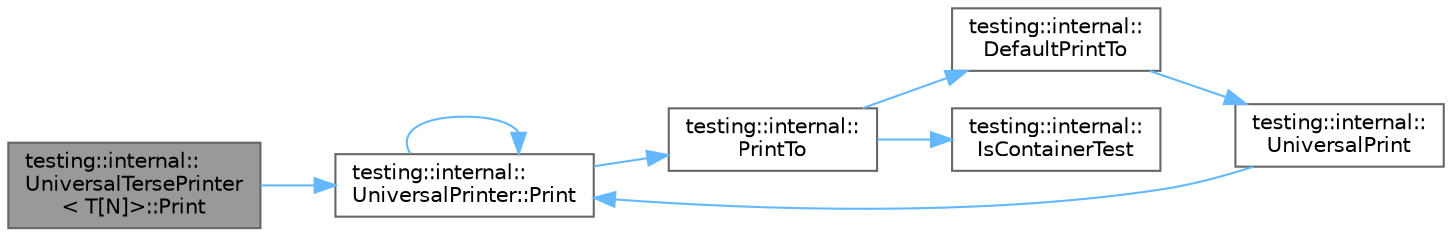 digraph "testing::internal::UniversalTersePrinter&lt; T[N]&gt;::Print"
{
 // LATEX_PDF_SIZE
  bgcolor="transparent";
  edge [fontname=Helvetica,fontsize=10,labelfontname=Helvetica,labelfontsize=10];
  node [fontname=Helvetica,fontsize=10,shape=box,height=0.2,width=0.4];
  rankdir="LR";
  Node1 [id="Node000001",label="testing::internal::\lUniversalTersePrinter\l\< T[N]\>::Print",height=0.2,width=0.4,color="gray40", fillcolor="grey60", style="filled", fontcolor="black",tooltip=" "];
  Node1 -> Node2 [id="edge1_Node000001_Node000002",color="steelblue1",style="solid",tooltip=" "];
  Node2 [id="Node000002",label="testing::internal::\lUniversalPrinter::Print",height=0.2,width=0.4,color="grey40", fillcolor="white", style="filled",URL="$classtesting_1_1internal_1_1_universal_printer.html#aecec021e1abbaa260b701e24e3fe33eb",tooltip=" "];
  Node2 -> Node2 [id="edge2_Node000002_Node000002",color="steelblue1",style="solid",tooltip=" "];
  Node2 -> Node3 [id="edge3_Node000002_Node000003",color="steelblue1",style="solid",tooltip=" "];
  Node3 [id="Node000003",label="testing::internal::\lPrintTo",height=0.2,width=0.4,color="grey40", fillcolor="white", style="filled",URL="$namespacetesting_1_1internal.html#adb3c27150dbe661db0e0c4be27533460",tooltip=" "];
  Node3 -> Node4 [id="edge4_Node000003_Node000004",color="steelblue1",style="solid",tooltip=" "];
  Node4 [id="Node000004",label="testing::internal::\lDefaultPrintTo",height=0.2,width=0.4,color="grey40", fillcolor="white", style="filled",URL="$namespacetesting_1_1internal.html#a2e96c98d5bd8ee4a1b92f8e3cde7dd40",tooltip=" "];
  Node4 -> Node5 [id="edge5_Node000004_Node000005",color="steelblue1",style="solid",tooltip=" "];
  Node5 [id="Node000005",label="testing::internal::\lUniversalPrint",height=0.2,width=0.4,color="grey40", fillcolor="white", style="filled",URL="$namespacetesting_1_1internal.html#a30708fa2bacf11895b03bdb21eb72309",tooltip=" "];
  Node5 -> Node2 [id="edge6_Node000005_Node000002",color="steelblue1",style="solid",tooltip=" "];
  Node3 -> Node6 [id="edge7_Node000003_Node000006",color="steelblue1",style="solid",tooltip=" "];
  Node6 [id="Node000006",label="testing::internal::\lIsContainerTest",height=0.2,width=0.4,color="grey40", fillcolor="white", style="filled",URL="$namespacetesting_1_1internal.html#acb6ea1086293c1d6636e3c67941351fb",tooltip=" "];
}
